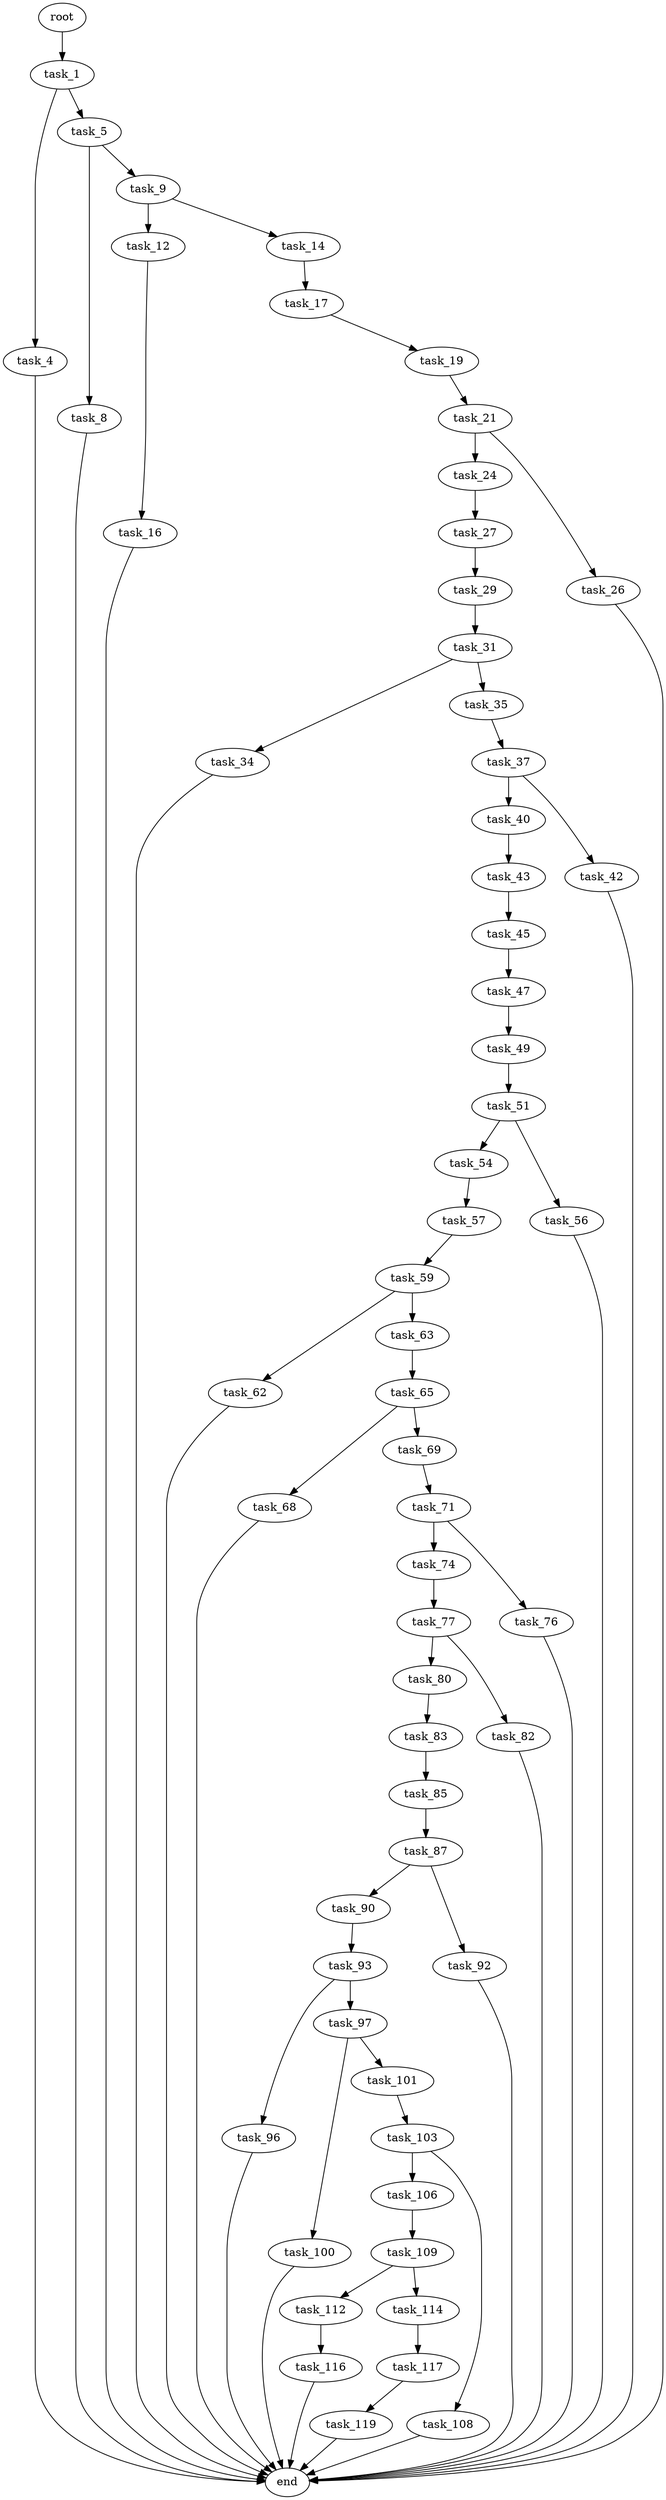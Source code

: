 digraph G {
  root [size="0.000000"];
  task_1 [size="2653206571.000000"];
  task_4 [size="609807584229.000000"];
  task_5 [size="1388111736624.000000"];
  task_8 [size="1370997868665.000000"];
  task_9 [size="629889120205.000000"];
  task_12 [size="1073741824000.000000"];
  task_14 [size="4272034215.000000"];
  task_16 [size="513443421628.000000"];
  task_17 [size="221781981457.000000"];
  task_19 [size="2547375775.000000"];
  task_21 [size="97998032899.000000"];
  task_24 [size="134217728000.000000"];
  task_26 [size="28375972317.000000"];
  task_27 [size="6709602504.000000"];
  task_29 [size="231928233984.000000"];
  task_31 [size="8589934592.000000"];
  task_34 [size="549755813888.000000"];
  task_35 [size="22248332738.000000"];
  task_37 [size="450474833132.000000"];
  task_40 [size="68719476736.000000"];
  task_42 [size="8589934592.000000"];
  task_43 [size="135336214374.000000"];
  task_45 [size="147161382238.000000"];
  task_47 [size="430847148487.000000"];
  task_49 [size="61397532987.000000"];
  task_51 [size="19938830489.000000"];
  task_54 [size="3315277308.000000"];
  task_56 [size="4042455517.000000"];
  task_57 [size="21820114156.000000"];
  task_59 [size="8589934592.000000"];
  task_62 [size="368293445632.000000"];
  task_63 [size="7450194506.000000"];
  task_65 [size="16893746058.000000"];
  task_68 [size="28991029248.000000"];
  task_69 [size="68719476736.000000"];
  task_71 [size="549755813888.000000"];
  task_74 [size="270212678792.000000"];
  task_76 [size="8589934592.000000"];
  task_77 [size="588773523286.000000"];
  task_80 [size="231928233984.000000"];
  task_82 [size="326872141.000000"];
  task_83 [size="1073741824000.000000"];
  task_85 [size="88233517206.000000"];
  task_87 [size="180019996361.000000"];
  task_90 [size="782757789696.000000"];
  task_92 [size="549755813888.000000"];
  task_93 [size="511565470.000000"];
  task_96 [size="134217728000.000000"];
  task_97 [size="68719476736.000000"];
  task_100 [size="166139592944.000000"];
  task_101 [size="1124752171584.000000"];
  task_103 [size="84818610874.000000"];
  task_106 [size="494234853173.000000"];
  task_108 [size="855107762072.000000"];
  task_109 [size="72261970466.000000"];
  task_112 [size="10383759674.000000"];
  task_114 [size="42203088353.000000"];
  task_116 [size="48795740458.000000"];
  task_117 [size="3689690688.000000"];
  task_119 [size="134217728000.000000"];
  end [size="0.000000"];

  root -> task_1 [size="1.000000"];
  task_1 -> task_4 [size="75497472.000000"];
  task_1 -> task_5 [size="75497472.000000"];
  task_4 -> end [size="1.000000"];
  task_5 -> task_8 [size="838860800.000000"];
  task_5 -> task_9 [size="838860800.000000"];
  task_8 -> end [size="1.000000"];
  task_9 -> task_12 [size="536870912.000000"];
  task_9 -> task_14 [size="536870912.000000"];
  task_12 -> task_16 [size="838860800.000000"];
  task_14 -> task_17 [size="75497472.000000"];
  task_16 -> end [size="1.000000"];
  task_17 -> task_19 [size="209715200.000000"];
  task_19 -> task_21 [size="134217728.000000"];
  task_21 -> task_24 [size="75497472.000000"];
  task_21 -> task_26 [size="75497472.000000"];
  task_24 -> task_27 [size="209715200.000000"];
  task_26 -> end [size="1.000000"];
  task_27 -> task_29 [size="209715200.000000"];
  task_29 -> task_31 [size="301989888.000000"];
  task_31 -> task_34 [size="33554432.000000"];
  task_31 -> task_35 [size="33554432.000000"];
  task_34 -> end [size="1.000000"];
  task_35 -> task_37 [size="838860800.000000"];
  task_37 -> task_40 [size="301989888.000000"];
  task_37 -> task_42 [size="301989888.000000"];
  task_40 -> task_43 [size="134217728.000000"];
  task_42 -> end [size="1.000000"];
  task_43 -> task_45 [size="134217728.000000"];
  task_45 -> task_47 [size="134217728.000000"];
  task_47 -> task_49 [size="301989888.000000"];
  task_49 -> task_51 [size="75497472.000000"];
  task_51 -> task_54 [size="838860800.000000"];
  task_51 -> task_56 [size="838860800.000000"];
  task_54 -> task_57 [size="134217728.000000"];
  task_56 -> end [size="1.000000"];
  task_57 -> task_59 [size="679477248.000000"];
  task_59 -> task_62 [size="33554432.000000"];
  task_59 -> task_63 [size="33554432.000000"];
  task_62 -> end [size="1.000000"];
  task_63 -> task_65 [size="301989888.000000"];
  task_65 -> task_68 [size="411041792.000000"];
  task_65 -> task_69 [size="411041792.000000"];
  task_68 -> end [size="1.000000"];
  task_69 -> task_71 [size="134217728.000000"];
  task_71 -> task_74 [size="536870912.000000"];
  task_71 -> task_76 [size="536870912.000000"];
  task_74 -> task_77 [size="301989888.000000"];
  task_76 -> end [size="1.000000"];
  task_77 -> task_80 [size="679477248.000000"];
  task_77 -> task_82 [size="679477248.000000"];
  task_80 -> task_83 [size="301989888.000000"];
  task_82 -> end [size="1.000000"];
  task_83 -> task_85 [size="838860800.000000"];
  task_85 -> task_87 [size="75497472.000000"];
  task_87 -> task_90 [size="301989888.000000"];
  task_87 -> task_92 [size="301989888.000000"];
  task_90 -> task_93 [size="679477248.000000"];
  task_92 -> end [size="1.000000"];
  task_93 -> task_96 [size="33554432.000000"];
  task_93 -> task_97 [size="33554432.000000"];
  task_96 -> end [size="1.000000"];
  task_97 -> task_100 [size="134217728.000000"];
  task_97 -> task_101 [size="134217728.000000"];
  task_100 -> end [size="1.000000"];
  task_101 -> task_103 [size="838860800.000000"];
  task_103 -> task_106 [size="134217728.000000"];
  task_103 -> task_108 [size="134217728.000000"];
  task_106 -> task_109 [size="536870912.000000"];
  task_108 -> end [size="1.000000"];
  task_109 -> task_112 [size="134217728.000000"];
  task_109 -> task_114 [size="134217728.000000"];
  task_112 -> task_116 [size="33554432.000000"];
  task_114 -> task_117 [size="838860800.000000"];
  task_116 -> end [size="1.000000"];
  task_117 -> task_119 [size="75497472.000000"];
  task_119 -> end [size="1.000000"];
}
